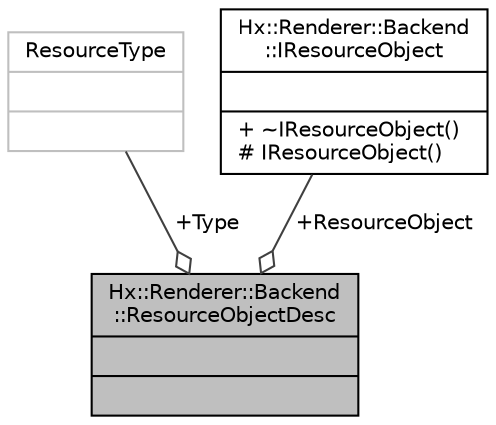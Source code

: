 digraph "Hx::Renderer::Backend::ResourceObjectDesc"
{
  edge [fontname="Helvetica",fontsize="10",labelfontname="Helvetica",labelfontsize="10"];
  node [fontname="Helvetica",fontsize="10",shape=record];
  Node1 [label="{Hx::Renderer::Backend\l::ResourceObjectDesc\n||}",height=0.2,width=0.4,color="black", fillcolor="grey75", style="filled", fontcolor="black"];
  Node2 -> Node1 [color="grey25",fontsize="10",style="solid",label=" +Type" ,arrowhead="odiamond",fontname="Helvetica"];
  Node2 [label="{ResourceType\n||}",height=0.2,width=0.4,color="grey75", fillcolor="white", style="filled"];
  Node3 -> Node1 [color="grey25",fontsize="10",style="solid",label=" +ResourceObject" ,arrowhead="odiamond",fontname="Helvetica"];
  Node3 [label="{Hx::Renderer::Backend\l::IResourceObject\n||+ ~IResourceObject()\l# IResourceObject()\l}",height=0.2,width=0.4,color="black", fillcolor="white", style="filled",URL="$structHx_1_1Renderer_1_1Backend_1_1IResourceObject.html"];
}
